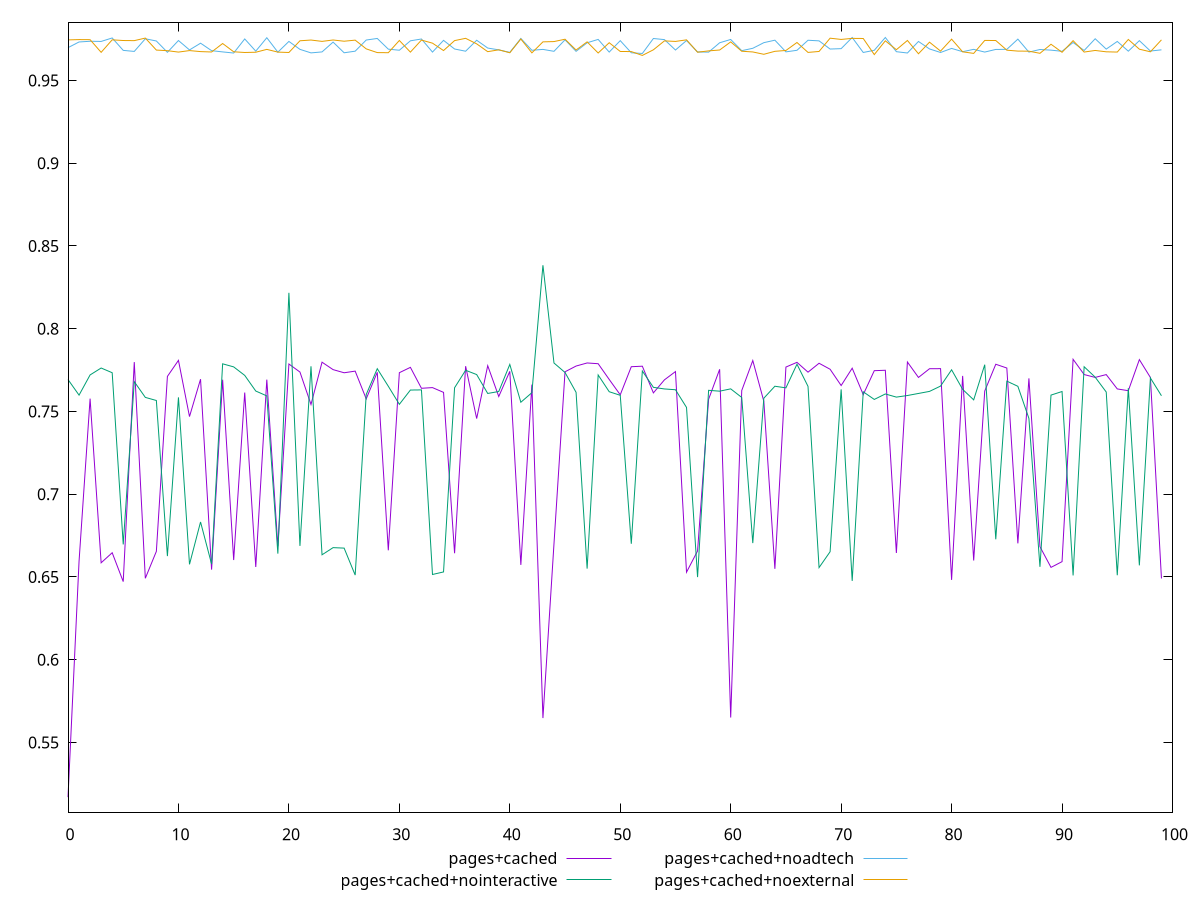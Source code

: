 $_pagesCached <<EOF
0.5169064002898659
0.6594130670990385
0.7577373295296547
0.6585322425107826
0.6646229487106587
0.6471648253010421
0.7798166482742718
0.6491659618184186
0.6654379315362254
0.771175138239634
0.7808750959168196
0.7468986530662021
0.7694954396248095
0.6543845388041448
0.7691814281851191
0.6602210215753206
0.7614201027594234
0.6559990458214564
0.7692451083211395
0.6685294898066088
0.7786706684925622
0.7738167987788732
0.7542189218773326
0.7797736632601107
0.7752758680165937
0.773376193195724
0.7743672392504716
0.7576144532047728
0.7736764854044839
0.6660836831254708
0.7734165824289201
0.7766492883141467
0.7639943535376216
0.7644107009228098
0.7615294937234061
0.6643113372779124
0.7773471435281916
0.7456898291163867
0.7776570400200404
0.7590235304299021
0.774253327369266
0.65725035545271
0.7662175483855358
0.5646918964136663
0.6699936672792753
0.77396647420363
0.7774384786459936
0.7793015183287327
0.7788498268712115
0.7693427567701594
0.7600534179245945
0.7770400666595
0.7773413557534065
0.7612131846698926
0.7690947286264251
0.7740962672697601
0.6528518210357565
0.6656800524884231
0.7573629006079365
0.7754758218005057
0.565025508034166
0.7626517304586571
0.7807703915461516
0.7561305184028013
0.654890920913918
0.7768256223231347
0.7796813693636268
0.7737393416608691
0.7791240128980531
0.7754982095614984
0.7656691708911141
0.7761428607847518
0.760182689031228
0.7746379116991807
0.7748871006018823
0.664476053623895
0.7798710066390533
0.7705464440906704
0.7758117256696911
0.7758646250727222
0.6482096388834515
0.771478683509812
0.6599293927621004
0.7623226602904124
0.7785223888574963
0.7762405903926033
0.6702736911006539
0.769999026634016
0.6682606959218027
0.6557740344272085
0.659228113714581
0.7815227336199034
0.7722951633926574
0.7705717988198707
0.772274759974867
0.7636142882021977
0.7625415344919109
0.781320071001847
0.7705217134063325
0.6490555634028301
EOF
$_pagesCachedNointeractive <<EOF
0.7692859094964107
0.7598571160188997
0.7720645707899441
0.7762488483872093
0.7734044233962304
0.669634624769779
0.76799631229361
0.7584989376547642
0.7566198789952188
0.662594069343378
0.7585135651690962
0.657593984158922
0.6832053551055574
0.6577770323322444
0.7787867806632658
0.7769314607228103
0.7717970877448036
0.7623332316276621
0.759402541214975
0.6640824295094709
0.821704009727414
0.6687259387263844
0.7772798399909108
0.6633738167101371
0.6676958211555402
0.6674060417053425
0.6511115820101048
0.7602307930093144
0.7758346787151104
0.7652263025812616
0.7543068001882324
0.7629365068634338
0.7630241891085191
0.6514667934776481
0.6530104266247151
0.7643194674569902
0.7748792854949134
0.7722933107904792
0.7608743892073027
0.7620522110683144
0.7784139581803851
0.7555611332019849
0.7613364783685568
0.8383589612217753
0.779276974473091
0.7735538484870277
0.7615548209419283
0.6549991872907446
0.7720374043844672
0.7619227072599715
0.7597572817294431
0.6700510045941508
0.7744461712179532
0.764571259250826
0.7636019931768661
0.7631132253380886
0.7524293564013879
0.6498789170179824
0.7627670778130355
0.7622496430279843
0.763652694071312
0.7584627639654494
0.6704354083772681
0.7580060309734221
0.765234110593048
0.764260815474548
0.778543017084862
0.765167029974842
0.6556404551172301
0.6652304898905426
0.763343772460852
0.6475964215263799
0.7618769915563401
0.7572609076887653
0.7605635899070979
0.758666853665865
0.7596303037168727
0.7608728286833062
0.7621188340071858
0.7653281527301106
0.7751737948068087
0.7633451233455233
0.757000047675466
0.7782621065113781
0.6727527480303821
0.7683033541797663
0.7651921004031508
0.7457907602752036
0.6561044686124993
0.7598831813058526
0.7620482177669761
0.6509139283647154
0.7770159032219047
0.7707174974362715
0.7617378570800635
0.6510014310825538
0.764057092693041
0.6569810632610922
0.7702227094110774
0.759489846769125
EOF
$_pagesCachedNoadtech <<EOF
0.9698681891966505
0.9732930239901767
0.9737143692611459
0.9736153271325364
0.9757107324351948
0.9682096259314785
0.967581269291891
0.9752178454152429
0.973884410765579
0.967056293214396
0.9741649134521213
0.9684773292293576
0.9725506159704066
0.9680343847248652
0.9672853795751459
0.9666106645324447
0.9751128794939397
0.96774517911973
0.9758530221889978
0.9671348864273075
0.9736168780096743
0.9688253366584312
0.9666972829710849
0.9672804474016468
0.9732094058042653
0.9667650070991981
0.9677223844376024
0.9744550595773029
0.97541577026496
0.9689430900924171
0.9682994925162798
0.973990130129019
0.9750854968538237
0.9671831495065493
0.9742640855815343
0.9690443474721488
0.9677048022276225
0.9743391936814794
0.9696116008674703
0.9685281468181534
0.9669864707994658
0.9754129524382741
0.9682703186599212
0.9688045357662375
0.9676456142767361
0.9746031361556079
0.9676253867583522
0.9728052752751937
0.9748367887821128
0.9671753962396223
0.9740896552505001
0.9667607367680069
0.9663334272595616
0.9753856960166245
0.97471481949825
0.9684229027756017
0.9741712292857773
0.967266776749719
0.9671436456686892
0.9728126673874575
0.9747988783146838
0.9680304669999782
0.9694743639794758
0.9728703701546968
0.9743643254819361
0.9673089832119554
0.9682579698073822
0.9743258975920466
0.9739642096827085
0.9690153925553433
0.9692512892068725
0.975994619416812
0.9669497491500106
0.9682594386244063
0.9759978166272134
0.9674203203291842
0.9666252396719239
0.9735940969155346
0.9690737698944103
0.9669415273289936
0.9693999051809339
0.9674150902391065
0.968834846873046
0.9671884832389352
0.9687819585442787
0.9688232909444686
0.9750128763136725
0.9671593125442559
0.9687426149451012
0.9683508996015282
0.9676475818200783
0.972983314494466
0.9681412048459708
0.9752267016762356
0.9689858565090792
0.9736110270775195
0.9677329039177456
0.9740973663335586
0.9678114644994613
0.968533293945715
EOF
$_pagesCachedNoexternal <<EOF
0.9745395074626773
0.9747292330877149
0.9746722630046387
0.9670220554866222
0.9745812542131533
0.9741667819595191
0.9740961781180302
0.9756399224235794
0.9683931430455393
0.9680262737951223
0.9671752117231303
0.9680826521157178
0.9674684408080938
0.9672354202836975
0.9723556865750183
0.9673563364706119
0.9669342443224624
0.9670812723224425
0.9688097950259871
0.9671625913484503
0.9669352916140477
0.9740123276320662
0.9744545340772496
0.9736466045620273
0.9744862323700676
0.973743763688349
0.9743951886599991
0.9691232171515993
0.9668715650164605
0.9668022676985677
0.9741913563712276
0.9671546020763011
0.9744408336923752
0.9725696308743976
0.9680984210716503
0.9741134690007238
0.9754882074643956
0.9721520512143156
0.9674287446014784
0.9685421248824418
0.9667764067041189
0.9750748310382118
0.9667107766328435
0.9733582818366064
0.9735275318999472
0.9749494229984847
0.9684283921002654
0.973354567887285
0.9666275340881885
0.9728344949541872
0.9675530447696934
0.9674812645495274
0.965157947131433
0.9685497587926135
0.9739501048565266
0.9736197733657205
0.9745695920269728
0.9671000957451161
0.9679042229315971
0.9684324091598995
0.9733372928207485
0.9676855876052644
0.967255800182949
0.9658440450974677
0.9676397356918328
0.968157268389819
0.9729718809123449
0.966980127396271
0.9675607347305433
0.9755775546881031
0.9748214433036723
0.9754646865816052
0.9753940636639604
0.9656645622333099
0.9739826759120046
0.96861739151976
0.9742011621540698
0.9661661326880311
0.9731657523417476
0.9677836502771691
0.9749920107427816
0.9673347605390319
0.9663862231269669
0.974219605851933
0.9741722906026129
0.9683341820653977
0.9677814163574585
0.9677220548268909
0.9664383702926316
0.9719125159974257
0.9670598335756404
0.9740706170930566
0.9671920141130046
0.9681605791086263
0.9673443505750456
0.967185004255411
0.9748106144305292
0.9689304289256071
0.9673545137931296
0.9745655124506721
EOF
set key outside below
set terminal pngcairo
set output "report_00004_2020-11-02T20-21-41.718Z/speed-index/speed-index_pages+cached_pages+cached+nointeractive_pages+cached+noadtech_pages+cached+noexternal.png"
set yrange [0.5077245719631189:0.9851796449539604]
plot $_pagesCached title "pages+cached" with line ,$_pagesCachedNointeractive title "pages+cached+nointeractive" with line ,$_pagesCachedNoadtech title "pages+cached+noadtech" with line ,$_pagesCachedNoexternal title "pages+cached+noexternal" with line ,